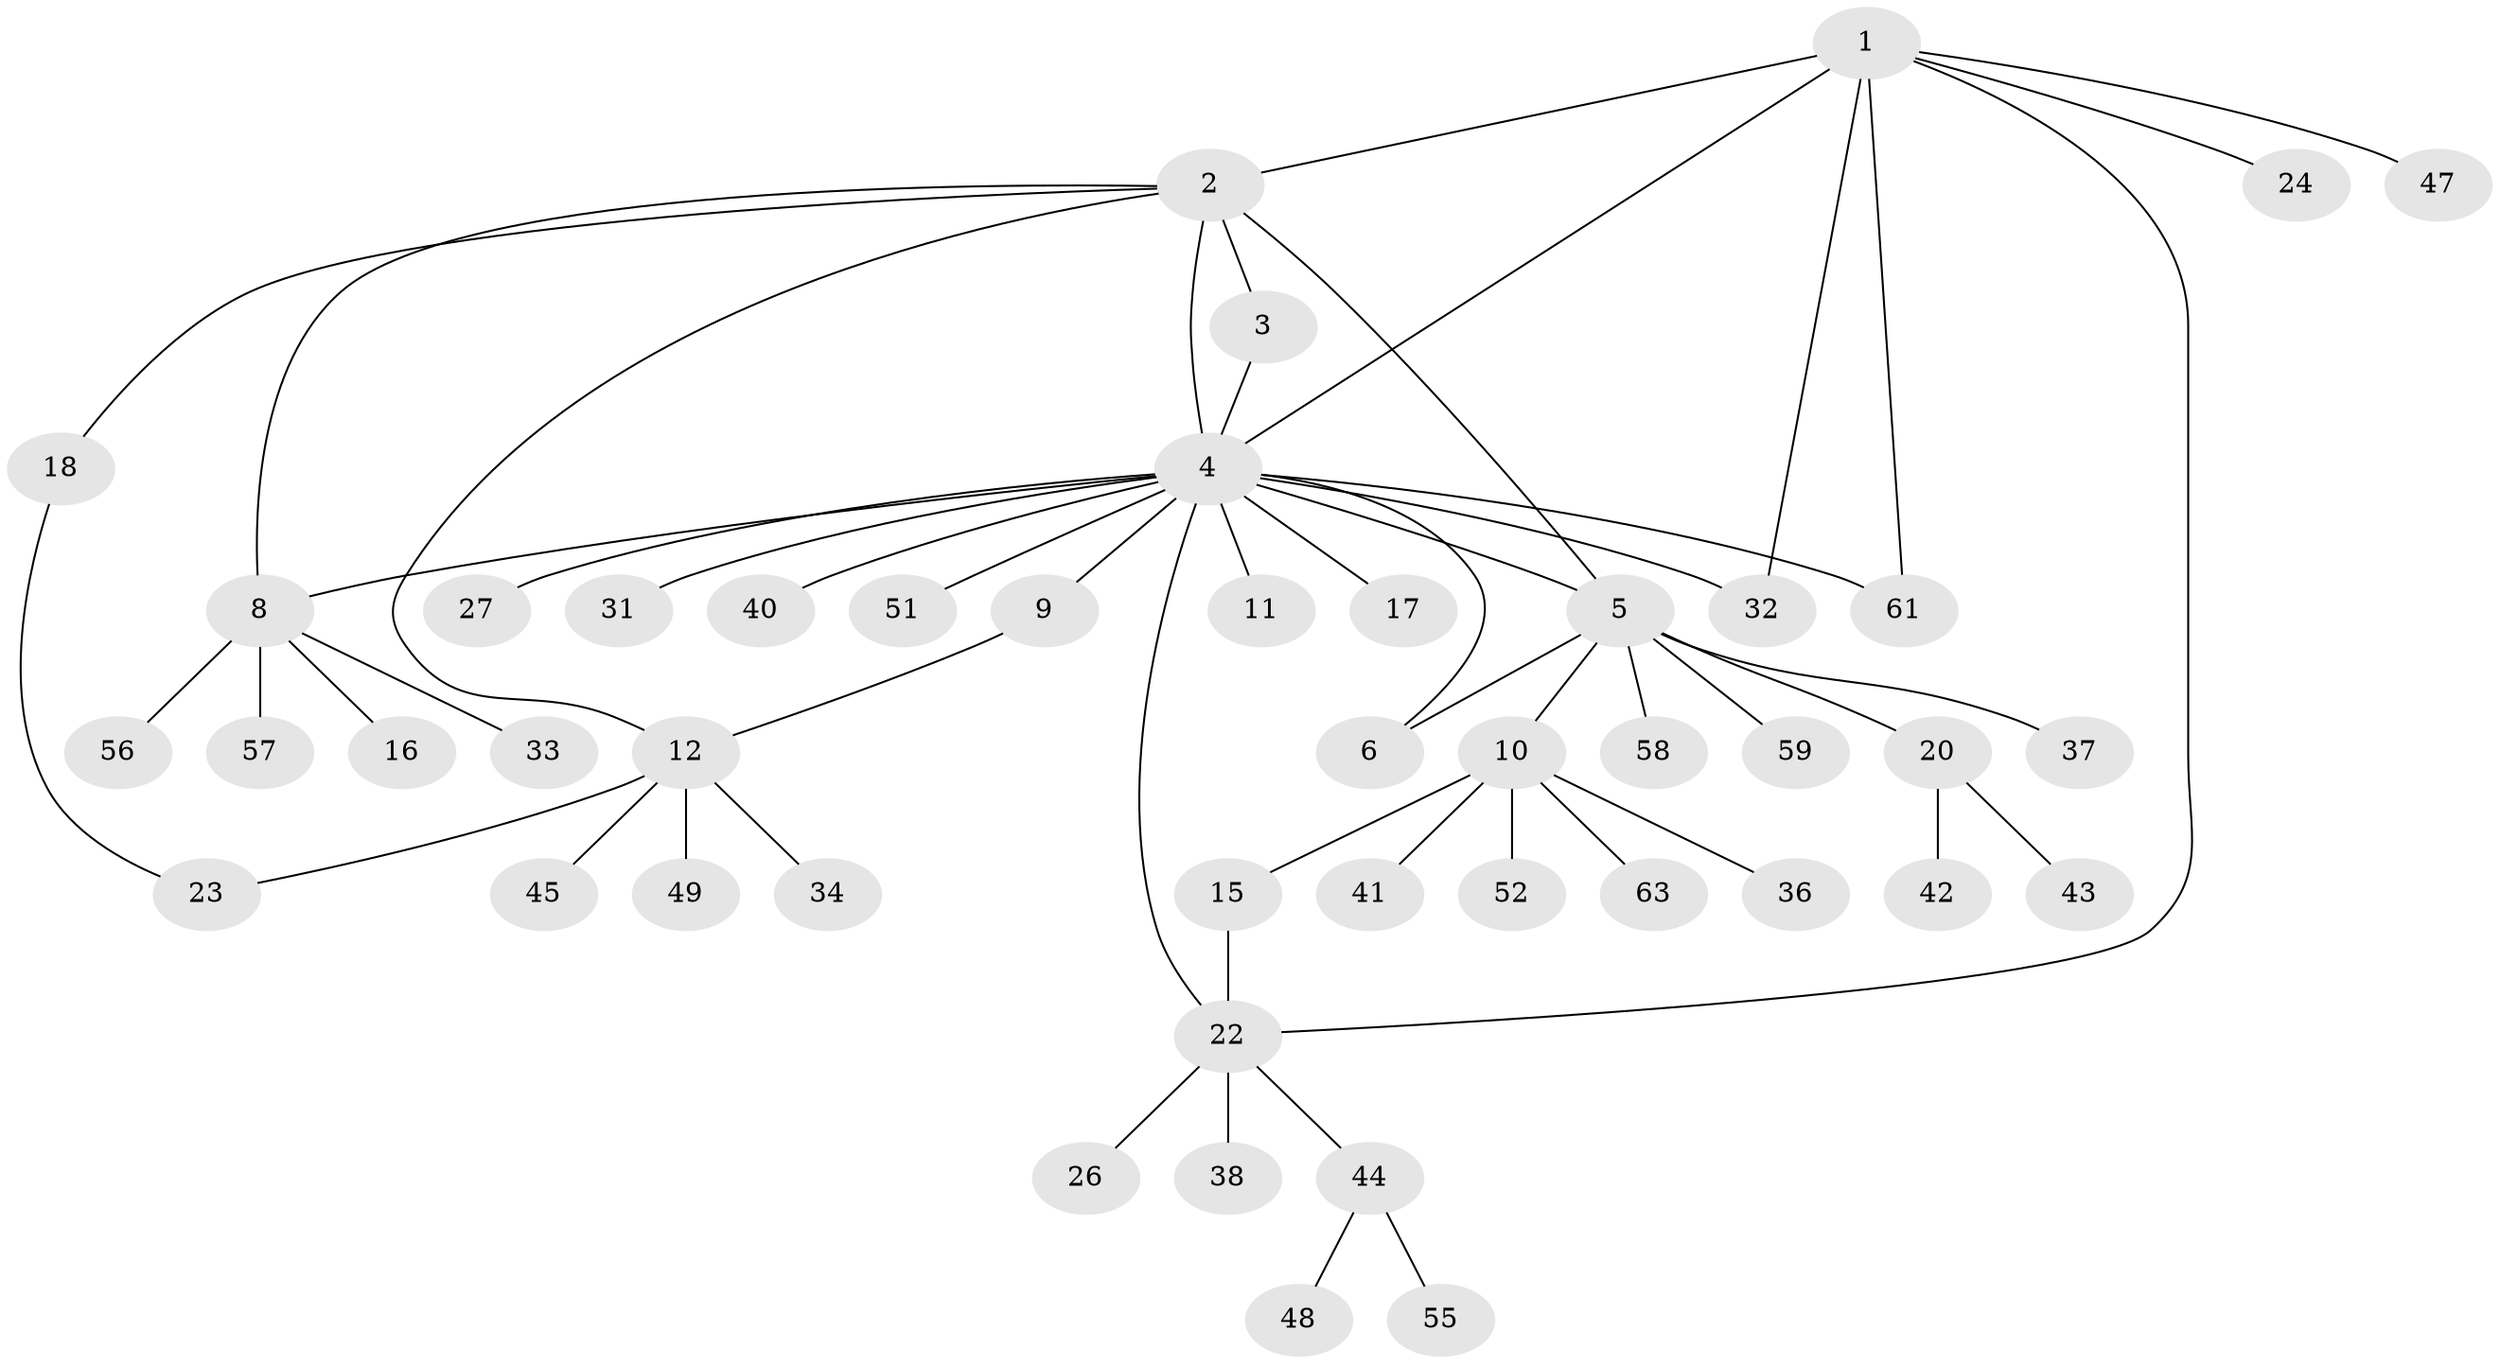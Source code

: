 // Generated by graph-tools (version 1.1) at 2025/23/03/03/25 07:23:51]
// undirected, 46 vertices, 56 edges
graph export_dot {
graph [start="1"]
  node [color=gray90,style=filled];
  1 [super="+21"];
  2 [super="+14"];
  3 [super="+53"];
  4 [super="+25"];
  5 [super="+7"];
  6 [super="+46"];
  8 [super="+28"];
  9 [super="+13"];
  10 [super="+50"];
  11;
  12 [super="+19"];
  15 [super="+29"];
  16;
  17;
  18 [super="+65"];
  20 [super="+35"];
  22 [super="+30"];
  23 [super="+39"];
  24 [super="+64"];
  26;
  27;
  31;
  32;
  33;
  34;
  36 [super="+54"];
  37;
  38;
  40;
  41;
  42;
  43;
  44 [super="+60"];
  45;
  47;
  48;
  49;
  51;
  52;
  55;
  56 [super="+62"];
  57;
  58;
  59;
  61 [super="+66"];
  63;
  1 -- 2 [weight=2];
  1 -- 24;
  1 -- 32;
  1 -- 4;
  1 -- 22;
  1 -- 61;
  1 -- 47;
  2 -- 3;
  2 -- 4;
  2 -- 5;
  2 -- 8;
  2 -- 12;
  2 -- 18;
  3 -- 4;
  4 -- 5;
  4 -- 6;
  4 -- 8;
  4 -- 9;
  4 -- 11;
  4 -- 17;
  4 -- 22;
  4 -- 27;
  4 -- 31;
  4 -- 32;
  4 -- 40;
  4 -- 51;
  4 -- 61;
  5 -- 6;
  5 -- 10;
  5 -- 20;
  5 -- 37;
  5 -- 58;
  5 -- 59;
  8 -- 16;
  8 -- 33;
  8 -- 56;
  8 -- 57;
  9 -- 12;
  10 -- 15;
  10 -- 36;
  10 -- 41;
  10 -- 52;
  10 -- 63;
  12 -- 23;
  12 -- 49;
  12 -- 34;
  12 -- 45;
  15 -- 22;
  18 -- 23;
  20 -- 42;
  20 -- 43;
  22 -- 26;
  22 -- 38;
  22 -- 44;
  44 -- 48;
  44 -- 55;
}
